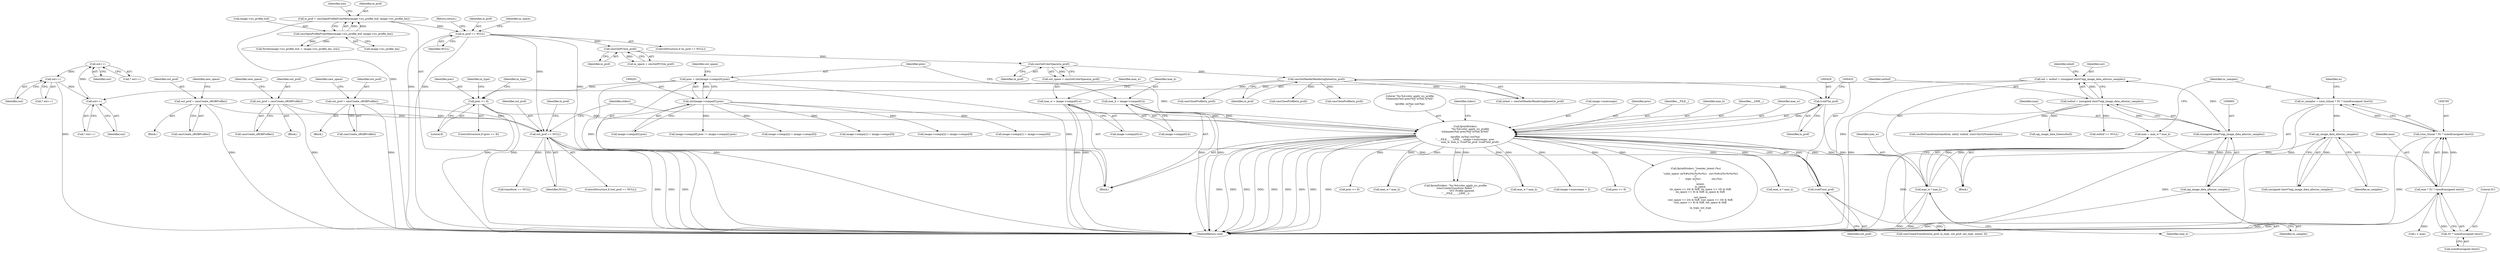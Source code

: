 digraph "0_openjpeg_2e5ab1d9987831c981ff05862e8ccf1381ed58ea@pointer" {
"1000942" [label="(Call,out++)"];
"1000933" [label="(Call,out++)"];
"1000951" [label="(Call,out++)"];
"1000942" [label="(Call,out++)"];
"1000800" [label="(Call,out = outbuf = (unsigned short*)opj_image_data_alloc(nr_samples))"];
"1000802" [label="(Call,outbuf = (unsigned short*)opj_image_data_alloc(nr_samples))"];
"1000804" [label="(Call,(unsigned short*)opj_image_data_alloc(nr_samples))"];
"1000806" [label="(Call,opj_image_data_alloc(nr_samples))"];
"1000798" [label="(Call,opj_image_data_alloc(nr_samples))"];
"1000782" [label="(Call,nr_samples = (size_t)(max * 3U * sizeof(unsigned short)))"];
"1000784" [label="(Call,(size_t)(max * 3U * sizeof(unsigned short)))"];
"1000786" [label="(Call,max * 3U * sizeof(unsigned short))"];
"1000777" [label="(Call,max = max_w * max_h)"];
"1000779" [label="(Call,max_w * max_h)"];
"1000417" [label="(Call,fprintf(stderr,\n            \"%s:%d:color_apply_icc_profile\n\tchannels(%d) prec(%d) w(%d) h(%d)\"\n            \"\n\tprofile: in(%p) out(%p)\n\", __FILE__, __LINE__, image->numcomps, prec,\n            max_w, max_h, (void*)in_prof, (void*)out_prof))"];
"1000198" [label="(Call,prec = (int)image->comps[0].prec)"];
"1000200" [label="(Call,(int)image->comps[0].prec)"];
"1000320" [label="(Call,prec <= 8)"];
"1000180" [label="(Call,max_w = image->comps[0].w)"];
"1000189" [label="(Call,max_h = image->comps[0].h)"];
"1000428" [label="(Call,(void*)in_prof)"];
"1000178" [label="(Call,cmsGetHeaderRenderingIntent(in_prof))"];
"1000174" [label="(Call,cmsGetColorSpace(in_prof))"];
"1000170" [label="(Call,cmsGetPCS(in_prof))"];
"1000163" [label="(Call,in_prof == NULL)"];
"1000136" [label="(Call,in_prof = cmsOpenProfileFromMem(image->icc_profile_buf, image->icc_profile_len))"];
"1000138" [label="(Call,cmsOpenProfileFromMem(image->icc_profile_buf, image->icc_profile_len))"];
"1000431" [label="(Call,(void*)out_prof)"];
"1000410" [label="(Call,out_prof == NULL)"];
"1000338" [label="(Call,out_prof = cmsCreate_sRGBProfile())"];
"1000374" [label="(Call,out_prof = cmsCreate_sRGBProfile())"];
"1000356" [label="(Call,out_prof = cmsCreate_sRGBProfile())"];
"1000788" [label="(Call,3U * sizeof(unsigned short))"];
"1000142" [label="(Call,image->icc_profile_len)"];
"1000943" [label="(Identifier,out)"];
"1000333" [label="(Identifier,in_type)"];
"1000316" [label="(Call,cmsCloseProfile(in_prof))"];
"1000169" [label="(Identifier,in_space)"];
"1000320" [label="(Call,prec <= 8)"];
"1000422" [label="(Call,image->numcomps)"];
"1000813" [label="(Call,outbuf == NULL)"];
"1000779" [label="(Call,max_w * max_h)"];
"1000793" [label="(Identifier,in)"];
"1000357" [label="(Identifier,out_prof)"];
"1000782" [label="(Call,nr_samples = (size_t)(max * 3U * sizeof(unsigned short)))"];
"1000788" [label="(Call,3U * sizeof(unsigned short))"];
"1000374" [label="(Call,out_prof = cmsCreate_sRGBProfile())"];
"1000410" [label="(Call,out_prof == NULL)"];
"1000276" [label="(Call,image->comps[0].prec != image->comps[i].prec)"];
"1000425" [label="(Identifier,prec)"];
"1001560" [label="(MethodReturn,void)"];
"1000807" [label="(Identifier,nr_samples)"];
"1000784" [label="(Call,(size_t)(max * 3U * sizeof(unsigned short)))"];
"1000801" [label="(Identifier,out)"];
"1001108" [label="(Call,image->comps[2] = image->comps[0])"];
"1000420" [label="(Identifier,__FILE__)"];
"1000375" [label="(Identifier,out_prof)"];
"1000191" [label="(Call,image->comps[0].h)"];
"1000147" [label="(Identifier,icm)"];
"1000167" [label="(Return,return;)"];
"1000811" [label="(Identifier,inbuf)"];
"1000800" [label="(Call,out = outbuf = (unsigned short*)opj_image_data_alloc(nr_samples))"];
"1000172" [label="(Call,out_space = cmsGetColorSpace(in_prof))"];
"1000579" [label="(Call,prec <= 8)"];
"1000190" [label="(Identifier,max_h)"];
"1000941" [label="(Call,* out++)"];
"1000783" [label="(Identifier,nr_samples)"];
"1000589" [label="(Call,max_w * max_h)"];
"1000321" [label="(Identifier,prec)"];
"1000182" [label="(Call,image->comps[0].w)"];
"1000176" [label="(Call,intent = cmsGetHeaderRenderingIntent(in_prof))"];
"1000496" [label="(Call,fprintf(stderr, \"%s:%d:color_apply_icc_profile\n\tcmsCreateTransform failed. \"\n                \"ICC Profile ignored.\n\", __FILE__, __LINE__))"];
"1000789" [label="(Literal,3U)"];
"1000367" [label="(Block,)"];
"1000342" [label="(Identifier,new_space)"];
"1000211" [label="(Identifier,out_space)"];
"1000113" [label="(Block,)"];
"1000139" [label="(Call,image->icc_profile_buf)"];
"1001383" [label="(Call,image->comps[1] = image->comps[0])"];
"1000171" [label="(Identifier,in_prof)"];
"1000433" [label="(Identifier,out_prof)"];
"1000162" [label="(ControlStructure,if (in_prof == NULL))"];
"1000200" [label="(Call,(int)image->comps[0].prec)"];
"1000806" [label="(Call,opj_image_data_alloc(nr_samples))"];
"1000934" [label="(Identifier,out)"];
"1000358" [label="(Call,cmsCreate_sRGBProfile())"];
"1001394" [label="(Call,image->comps[2] = image->comps[0])"];
"1000802" [label="(Call,outbuf = (unsigned short*)opj_image_data_alloc(nr_samples))"];
"1000164" [label="(Identifier,in_prof)"];
"1000165" [label="(Identifier,NULL)"];
"1000199" [label="(Identifier,prec)"];
"1000786" [label="(Call,max * 3U * sizeof(unsigned short))"];
"1000431" [label="(Call,(void*)out_prof)"];
"1000983" [label="(Call,max_w * max_h)"];
"1000376" [label="(Call,cmsCreate_sRGBProfile())"];
"1000417" [label="(Call,fprintf(stderr,\n            \"%s:%d:color_apply_icc_profile\n\tchannels(%d) prec(%d) w(%d) h(%d)\"\n            \"\n\tprofile: in(%p) out(%p)\n\", __FILE__, __LINE__, image->numcomps, prec,\n            max_w, max_h, (void*)in_prof, (void*)out_prof))"];
"1000780" [label="(Identifier,max_w)"];
"1000787" [label="(Identifier,max)"];
"1000430" [label="(Identifier,in_prof)"];
"1000415" [label="(Identifier,in_prof)"];
"1000339" [label="(Identifier,out_prof)"];
"1000168" [label="(Call,in_space = cmsGetPCS(in_prof))"];
"1000414" [label="(Call,cmsCloseProfile(in_prof))"];
"1000932" [label="(Call,* out++)"];
"1000325" [label="(Identifier,in_type)"];
"1000322" [label="(Literal,8)"];
"1000170" [label="(Call,cmsGetPCS(in_prof))"];
"1000803" [label="(Identifier,outbuf)"];
"1000427" [label="(Identifier,max_h)"];
"1000411" [label="(Identifier,out_prof)"];
"1000180" [label="(Call,max_w = image->comps[0].w)"];
"1000181" [label="(Identifier,max_w)"];
"1000849" [label="(Call,i < max)"];
"1000137" [label="(Identifier,in_prof)"];
"1000356" [label="(Call,out_prof = cmsCreate_sRGBProfile())"];
"1000951" [label="(Call,out++)"];
"1000412" [label="(Identifier,NULL)"];
"1000777" [label="(Call,max = max_w * max_h)"];
"1000507" [label="(Call,image->numcomps > 2)"];
"1000319" [label="(ControlStructure,if (prec <= 8))"];
"1000198" [label="(Call,prec = (int)image->comps[0].prec)"];
"1000933" [label="(Call,out++)"];
"1000338" [label="(Call,out_prof = cmsCreate_sRGBProfile())"];
"1000349" [label="(Block,)"];
"1000781" [label="(Identifier,max_h)"];
"1000421" [label="(Identifier,__LINE__)"];
"1000972" [label="(Call,prec <= 8)"];
"1000434" [label="(Call,fprintf(stderr, \"\trender_intent (%u)\n\t\"\n            \"color_space: in(%#x)(%c%c%c%c)   out:(%#x)(%c%c%c%c)\n\t\"\n            \"       type: in(%u)              out:(%u)\n\",\n            intent,\n            in_space,\n            (in_space >> 24) & 0xff, (in_space >> 16) & 0xff,\n            (in_space >> 8) & 0xff, in_space & 0xff,\n\n            out_space,\n            (out_space >> 24) & 0xff, (out_space >> 16) & 0xff,\n            (out_space >> 8) & 0xff, out_space & 0xff,\n\n            in_type, out_type\n           ))"];
"1000942" [label="(Call,out++)"];
"1000189" [label="(Call,max_h = image->comps[0].h)"];
"1000138" [label="(Call,cmsOpenProfileFromMem(image->icc_profile_buf, image->icc_profile_len))"];
"1000175" [label="(Identifier,in_prof)"];
"1000340" [label="(Call,cmsCreate_sRGBProfile())"];
"1000772" [label="(Block,)"];
"1000163" [label="(Call,in_prof == NULL)"];
"1000426" [label="(Identifier,max_w)"];
"1000179" [label="(Identifier,in_prof)"];
"1000798" [label="(Call,opj_image_data_alloc(nr_samples))"];
"1001097" [label="(Call,image->comps[1] = image->comps[0])"];
"1000409" [label="(ControlStructure,if (out_prof == NULL))"];
"1000950" [label="(Call,* out++)"];
"1000174" [label="(Call,cmsGetColorSpace(in_prof))"];
"1000804" [label="(Call,(unsigned short*)opj_image_data_alloc(nr_samples))"];
"1000360" [label="(Identifier,new_space)"];
"1000778" [label="(Identifier,max)"];
"1000419" [label="(Literal,\"%s:%d:color_apply_icc_profile\n\tchannels(%d) prec(%d) w(%d) h(%d)\"\n            \"\n\tprofile: in(%p) out(%p)\n\")"];
"1000202" [label="(Call,image->comps[0].prec)"];
"1000799" [label="(Identifier,nr_samples)"];
"1000178" [label="(Call,cmsGetHeaderRenderingIntent(in_prof))"];
"1000406" [label="(Call,cmsCloseProfile(in_prof))"];
"1000213" [label="(Block,)"];
"1000378" [label="(Identifier,new_space)"];
"1000882" [label="(Call,cmsDoTransform(transform, inbuf, outbuf, (cmsUInt32Number)max))"];
"1000435" [label="(Identifier,stderr)"];
"1000151" [label="(Call,fwrite(image->icc_profile_buf, 1, image->icc_profile_len, icm))"];
"1000790" [label="(Call,sizeof(unsigned short))"];
"1000952" [label="(Identifier,out)"];
"1000428" [label="(Call,(void*)in_prof)"];
"1000492" [label="(Call,transform == NULL)"];
"1000480" [label="(Call,cmsCreateTransform(in_prof, in_type, out_prof, out_type, intent, 0))"];
"1000136" [label="(Call,in_prof = cmsOpenProfileFromMem(image->icc_profile_buf, image->icc_profile_len))"];
"1000959" [label="(Call,opj_image_data_free(outbuf))"];
"1001269" [label="(Call,max_w * max_h)"];
"1000796" [label="(Call,(unsigned short*)opj_image_data_alloc(nr_samples))"];
"1000418" [label="(Identifier,stderr)"];
"1000942" -> "1000941"  [label="AST: "];
"1000942" -> "1000943"  [label="CFG: "];
"1000943" -> "1000942"  [label="AST: "];
"1000941" -> "1000942"  [label="CFG: "];
"1000933" -> "1000942"  [label="DDG: "];
"1000942" -> "1000951"  [label="DDG: "];
"1000933" -> "1000932"  [label="AST: "];
"1000933" -> "1000934"  [label="CFG: "];
"1000934" -> "1000933"  [label="AST: "];
"1000932" -> "1000933"  [label="CFG: "];
"1000951" -> "1000933"  [label="DDG: "];
"1000800" -> "1000933"  [label="DDG: "];
"1000951" -> "1000950"  [label="AST: "];
"1000951" -> "1000952"  [label="CFG: "];
"1000952" -> "1000951"  [label="AST: "];
"1000950" -> "1000951"  [label="CFG: "];
"1000951" -> "1001560"  [label="DDG: "];
"1000800" -> "1000772"  [label="AST: "];
"1000800" -> "1000802"  [label="CFG: "];
"1000801" -> "1000800"  [label="AST: "];
"1000802" -> "1000800"  [label="AST: "];
"1000811" -> "1000800"  [label="CFG: "];
"1000800" -> "1001560"  [label="DDG: "];
"1000802" -> "1000800"  [label="DDG: "];
"1000804" -> "1000800"  [label="DDG: "];
"1000802" -> "1000804"  [label="CFG: "];
"1000803" -> "1000802"  [label="AST: "];
"1000804" -> "1000802"  [label="AST: "];
"1000802" -> "1001560"  [label="DDG: "];
"1000804" -> "1000802"  [label="DDG: "];
"1000802" -> "1000813"  [label="DDG: "];
"1000802" -> "1000882"  [label="DDG: "];
"1000802" -> "1000959"  [label="DDG: "];
"1000804" -> "1000806"  [label="CFG: "];
"1000805" -> "1000804"  [label="AST: "];
"1000806" -> "1000804"  [label="AST: "];
"1000804" -> "1001560"  [label="DDG: "];
"1000806" -> "1000804"  [label="DDG: "];
"1000806" -> "1000807"  [label="CFG: "];
"1000807" -> "1000806"  [label="AST: "];
"1000806" -> "1001560"  [label="DDG: "];
"1000798" -> "1000806"  [label="DDG: "];
"1000798" -> "1000796"  [label="AST: "];
"1000798" -> "1000799"  [label="CFG: "];
"1000799" -> "1000798"  [label="AST: "];
"1000796" -> "1000798"  [label="CFG: "];
"1000798" -> "1000796"  [label="DDG: "];
"1000782" -> "1000798"  [label="DDG: "];
"1000782" -> "1000772"  [label="AST: "];
"1000782" -> "1000784"  [label="CFG: "];
"1000783" -> "1000782"  [label="AST: "];
"1000784" -> "1000782"  [label="AST: "];
"1000793" -> "1000782"  [label="CFG: "];
"1000782" -> "1001560"  [label="DDG: "];
"1000784" -> "1000782"  [label="DDG: "];
"1000784" -> "1000786"  [label="CFG: "];
"1000785" -> "1000784"  [label="AST: "];
"1000786" -> "1000784"  [label="AST: "];
"1000784" -> "1001560"  [label="DDG: "];
"1000786" -> "1000784"  [label="DDG: "];
"1000786" -> "1000784"  [label="DDG: "];
"1000786" -> "1000788"  [label="CFG: "];
"1000787" -> "1000786"  [label="AST: "];
"1000788" -> "1000786"  [label="AST: "];
"1000786" -> "1001560"  [label="DDG: "];
"1000786" -> "1001560"  [label="DDG: "];
"1000777" -> "1000786"  [label="DDG: "];
"1000788" -> "1000786"  [label="DDG: "];
"1000786" -> "1000849"  [label="DDG: "];
"1000777" -> "1000772"  [label="AST: "];
"1000777" -> "1000779"  [label="CFG: "];
"1000778" -> "1000777"  [label="AST: "];
"1000779" -> "1000777"  [label="AST: "];
"1000783" -> "1000777"  [label="CFG: "];
"1000777" -> "1001560"  [label="DDG: "];
"1000779" -> "1000777"  [label="DDG: "];
"1000779" -> "1000777"  [label="DDG: "];
"1000779" -> "1000781"  [label="CFG: "];
"1000780" -> "1000779"  [label="AST: "];
"1000781" -> "1000779"  [label="AST: "];
"1000779" -> "1001560"  [label="DDG: "];
"1000779" -> "1001560"  [label="DDG: "];
"1000417" -> "1000779"  [label="DDG: "];
"1000417" -> "1000779"  [label="DDG: "];
"1000417" -> "1000113"  [label="AST: "];
"1000417" -> "1000431"  [label="CFG: "];
"1000418" -> "1000417"  [label="AST: "];
"1000419" -> "1000417"  [label="AST: "];
"1000420" -> "1000417"  [label="AST: "];
"1000421" -> "1000417"  [label="AST: "];
"1000422" -> "1000417"  [label="AST: "];
"1000425" -> "1000417"  [label="AST: "];
"1000426" -> "1000417"  [label="AST: "];
"1000427" -> "1000417"  [label="AST: "];
"1000428" -> "1000417"  [label="AST: "];
"1000431" -> "1000417"  [label="AST: "];
"1000435" -> "1000417"  [label="CFG: "];
"1000417" -> "1001560"  [label="DDG: "];
"1000417" -> "1001560"  [label="DDG: "];
"1000417" -> "1001560"  [label="DDG: "];
"1000417" -> "1001560"  [label="DDG: "];
"1000417" -> "1001560"  [label="DDG: "];
"1000417" -> "1001560"  [label="DDG: "];
"1000417" -> "1001560"  [label="DDG: "];
"1000417" -> "1001560"  [label="DDG: "];
"1000417" -> "1001560"  [label="DDG: "];
"1000198" -> "1000417"  [label="DDG: "];
"1000320" -> "1000417"  [label="DDG: "];
"1000180" -> "1000417"  [label="DDG: "];
"1000189" -> "1000417"  [label="DDG: "];
"1000428" -> "1000417"  [label="DDG: "];
"1000431" -> "1000417"  [label="DDG: "];
"1000417" -> "1000434"  [label="DDG: "];
"1000417" -> "1000496"  [label="DDG: "];
"1000417" -> "1000496"  [label="DDG: "];
"1000417" -> "1000507"  [label="DDG: "];
"1000417" -> "1000579"  [label="DDG: "];
"1000417" -> "1000589"  [label="DDG: "];
"1000417" -> "1000589"  [label="DDG: "];
"1000417" -> "1000972"  [label="DDG: "];
"1000417" -> "1000983"  [label="DDG: "];
"1000417" -> "1000983"  [label="DDG: "];
"1000417" -> "1001269"  [label="DDG: "];
"1000417" -> "1001269"  [label="DDG: "];
"1000198" -> "1000113"  [label="AST: "];
"1000198" -> "1000200"  [label="CFG: "];
"1000199" -> "1000198"  [label="AST: "];
"1000200" -> "1000198"  [label="AST: "];
"1000211" -> "1000198"  [label="CFG: "];
"1000198" -> "1001560"  [label="DDG: "];
"1000198" -> "1001560"  [label="DDG: "];
"1000200" -> "1000198"  [label="DDG: "];
"1000198" -> "1000320"  [label="DDG: "];
"1000200" -> "1000202"  [label="CFG: "];
"1000201" -> "1000200"  [label="AST: "];
"1000202" -> "1000200"  [label="AST: "];
"1000200" -> "1001560"  [label="DDG: "];
"1000200" -> "1000276"  [label="DDG: "];
"1000200" -> "1001097"  [label="DDG: "];
"1000200" -> "1001108"  [label="DDG: "];
"1000200" -> "1001383"  [label="DDG: "];
"1000200" -> "1001394"  [label="DDG: "];
"1000320" -> "1000319"  [label="AST: "];
"1000320" -> "1000322"  [label="CFG: "];
"1000321" -> "1000320"  [label="AST: "];
"1000322" -> "1000320"  [label="AST: "];
"1000325" -> "1000320"  [label="CFG: "];
"1000333" -> "1000320"  [label="CFG: "];
"1000320" -> "1001560"  [label="DDG: "];
"1000320" -> "1001560"  [label="DDG: "];
"1000180" -> "1000113"  [label="AST: "];
"1000180" -> "1000182"  [label="CFG: "];
"1000181" -> "1000180"  [label="AST: "];
"1000182" -> "1000180"  [label="AST: "];
"1000190" -> "1000180"  [label="CFG: "];
"1000180" -> "1001560"  [label="DDG: "];
"1000180" -> "1001560"  [label="DDG: "];
"1000189" -> "1000113"  [label="AST: "];
"1000189" -> "1000191"  [label="CFG: "];
"1000190" -> "1000189"  [label="AST: "];
"1000191" -> "1000189"  [label="AST: "];
"1000199" -> "1000189"  [label="CFG: "];
"1000189" -> "1001560"  [label="DDG: "];
"1000189" -> "1001560"  [label="DDG: "];
"1000428" -> "1000430"  [label="CFG: "];
"1000429" -> "1000428"  [label="AST: "];
"1000430" -> "1000428"  [label="AST: "];
"1000432" -> "1000428"  [label="CFG: "];
"1000178" -> "1000428"  [label="DDG: "];
"1000428" -> "1000480"  [label="DDG: "];
"1000178" -> "1000176"  [label="AST: "];
"1000178" -> "1000179"  [label="CFG: "];
"1000179" -> "1000178"  [label="AST: "];
"1000176" -> "1000178"  [label="CFG: "];
"1000178" -> "1000176"  [label="DDG: "];
"1000174" -> "1000178"  [label="DDG: "];
"1000178" -> "1000316"  [label="DDG: "];
"1000178" -> "1000406"  [label="DDG: "];
"1000178" -> "1000414"  [label="DDG: "];
"1000174" -> "1000172"  [label="AST: "];
"1000174" -> "1000175"  [label="CFG: "];
"1000175" -> "1000174"  [label="AST: "];
"1000172" -> "1000174"  [label="CFG: "];
"1000174" -> "1000172"  [label="DDG: "];
"1000170" -> "1000174"  [label="DDG: "];
"1000170" -> "1000168"  [label="AST: "];
"1000170" -> "1000171"  [label="CFG: "];
"1000171" -> "1000170"  [label="AST: "];
"1000168" -> "1000170"  [label="CFG: "];
"1000170" -> "1000168"  [label="DDG: "];
"1000163" -> "1000170"  [label="DDG: "];
"1000163" -> "1000162"  [label="AST: "];
"1000163" -> "1000165"  [label="CFG: "];
"1000164" -> "1000163"  [label="AST: "];
"1000165" -> "1000163"  [label="AST: "];
"1000167" -> "1000163"  [label="CFG: "];
"1000169" -> "1000163"  [label="CFG: "];
"1000163" -> "1001560"  [label="DDG: "];
"1000163" -> "1001560"  [label="DDG: "];
"1000163" -> "1001560"  [label="DDG: "];
"1000136" -> "1000163"  [label="DDG: "];
"1000163" -> "1000410"  [label="DDG: "];
"1000136" -> "1000113"  [label="AST: "];
"1000136" -> "1000138"  [label="CFG: "];
"1000137" -> "1000136"  [label="AST: "];
"1000138" -> "1000136"  [label="AST: "];
"1000147" -> "1000136"  [label="CFG: "];
"1000136" -> "1001560"  [label="DDG: "];
"1000138" -> "1000136"  [label="DDG: "];
"1000138" -> "1000136"  [label="DDG: "];
"1000138" -> "1000142"  [label="CFG: "];
"1000139" -> "1000138"  [label="AST: "];
"1000142" -> "1000138"  [label="AST: "];
"1000138" -> "1000151"  [label="DDG: "];
"1000138" -> "1000151"  [label="DDG: "];
"1000431" -> "1000433"  [label="CFG: "];
"1000432" -> "1000431"  [label="AST: "];
"1000433" -> "1000431"  [label="AST: "];
"1000410" -> "1000431"  [label="DDG: "];
"1000431" -> "1000480"  [label="DDG: "];
"1000410" -> "1000409"  [label="AST: "];
"1000410" -> "1000412"  [label="CFG: "];
"1000411" -> "1000410"  [label="AST: "];
"1000412" -> "1000410"  [label="AST: "];
"1000415" -> "1000410"  [label="CFG: "];
"1000418" -> "1000410"  [label="CFG: "];
"1000410" -> "1001560"  [label="DDG: "];
"1000410" -> "1001560"  [label="DDG: "];
"1000410" -> "1001560"  [label="DDG: "];
"1000338" -> "1000410"  [label="DDG: "];
"1000374" -> "1000410"  [label="DDG: "];
"1000356" -> "1000410"  [label="DDG: "];
"1000410" -> "1000492"  [label="DDG: "];
"1000338" -> "1000213"  [label="AST: "];
"1000338" -> "1000340"  [label="CFG: "];
"1000339" -> "1000338"  [label="AST: "];
"1000340" -> "1000338"  [label="AST: "];
"1000342" -> "1000338"  [label="CFG: "];
"1000338" -> "1001560"  [label="DDG: "];
"1000374" -> "1000367"  [label="AST: "];
"1000374" -> "1000376"  [label="CFG: "];
"1000375" -> "1000374"  [label="AST: "];
"1000376" -> "1000374"  [label="AST: "];
"1000378" -> "1000374"  [label="CFG: "];
"1000374" -> "1001560"  [label="DDG: "];
"1000356" -> "1000349"  [label="AST: "];
"1000356" -> "1000358"  [label="CFG: "];
"1000357" -> "1000356"  [label="AST: "];
"1000358" -> "1000356"  [label="AST: "];
"1000360" -> "1000356"  [label="CFG: "];
"1000356" -> "1001560"  [label="DDG: "];
"1000788" -> "1000790"  [label="CFG: "];
"1000789" -> "1000788"  [label="AST: "];
"1000790" -> "1000788"  [label="AST: "];
}

